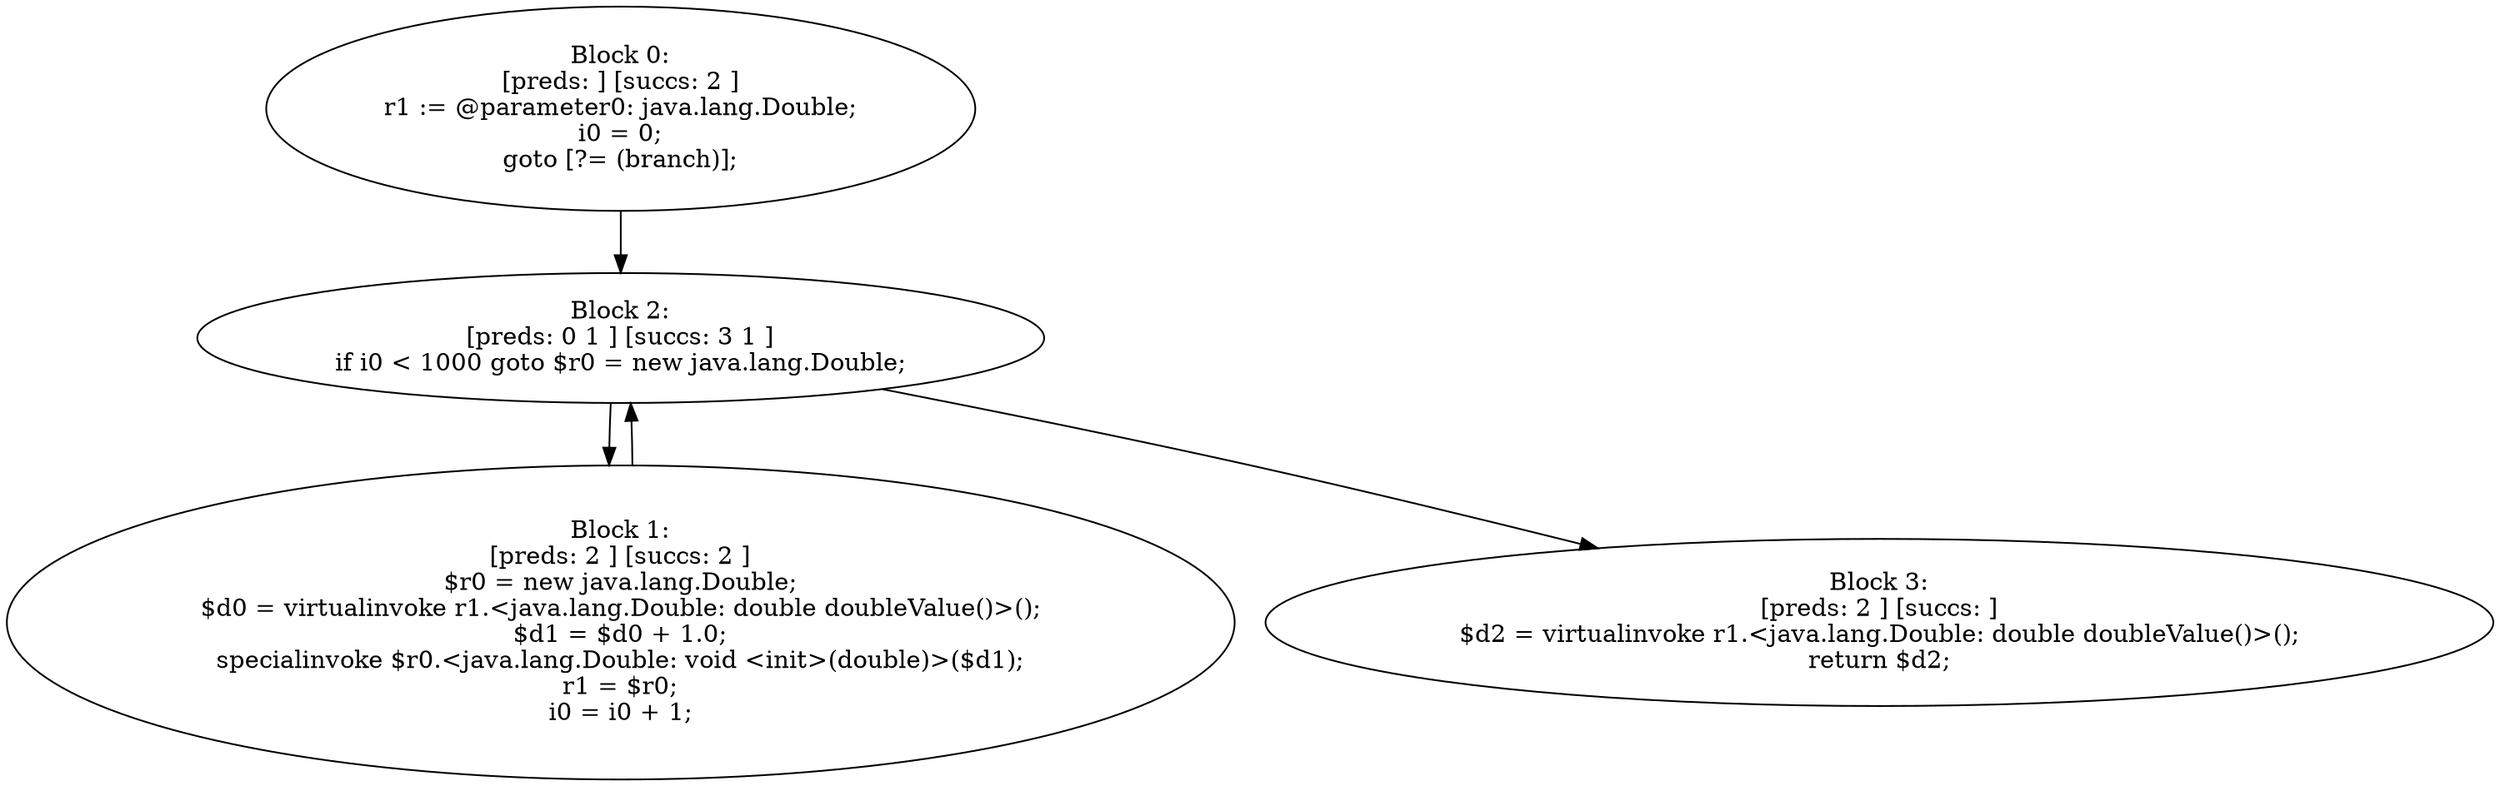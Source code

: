 digraph "unitGraph" {
    "Block 0:
[preds: ] [succs: 2 ]
r1 := @parameter0: java.lang.Double;
i0 = 0;
goto [?= (branch)];
"
    "Block 1:
[preds: 2 ] [succs: 2 ]
$r0 = new java.lang.Double;
$d0 = virtualinvoke r1.<java.lang.Double: double doubleValue()>();
$d1 = $d0 + 1.0;
specialinvoke $r0.<java.lang.Double: void <init>(double)>($d1);
r1 = $r0;
i0 = i0 + 1;
"
    "Block 2:
[preds: 0 1 ] [succs: 3 1 ]
if i0 < 1000 goto $r0 = new java.lang.Double;
"
    "Block 3:
[preds: 2 ] [succs: ]
$d2 = virtualinvoke r1.<java.lang.Double: double doubleValue()>();
return $d2;
"
    "Block 0:
[preds: ] [succs: 2 ]
r1 := @parameter0: java.lang.Double;
i0 = 0;
goto [?= (branch)];
"->"Block 2:
[preds: 0 1 ] [succs: 3 1 ]
if i0 < 1000 goto $r0 = new java.lang.Double;
";
    "Block 1:
[preds: 2 ] [succs: 2 ]
$r0 = new java.lang.Double;
$d0 = virtualinvoke r1.<java.lang.Double: double doubleValue()>();
$d1 = $d0 + 1.0;
specialinvoke $r0.<java.lang.Double: void <init>(double)>($d1);
r1 = $r0;
i0 = i0 + 1;
"->"Block 2:
[preds: 0 1 ] [succs: 3 1 ]
if i0 < 1000 goto $r0 = new java.lang.Double;
";
    "Block 2:
[preds: 0 1 ] [succs: 3 1 ]
if i0 < 1000 goto $r0 = new java.lang.Double;
"->"Block 3:
[preds: 2 ] [succs: ]
$d2 = virtualinvoke r1.<java.lang.Double: double doubleValue()>();
return $d2;
";
    "Block 2:
[preds: 0 1 ] [succs: 3 1 ]
if i0 < 1000 goto $r0 = new java.lang.Double;
"->"Block 1:
[preds: 2 ] [succs: 2 ]
$r0 = new java.lang.Double;
$d0 = virtualinvoke r1.<java.lang.Double: double doubleValue()>();
$d1 = $d0 + 1.0;
specialinvoke $r0.<java.lang.Double: void <init>(double)>($d1);
r1 = $r0;
i0 = i0 + 1;
";
}
